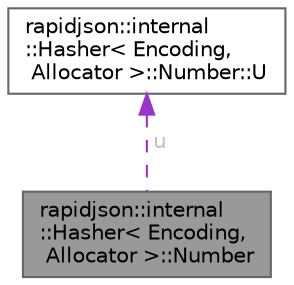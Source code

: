 digraph "rapidjson::internal::Hasher&lt; Encoding, Allocator &gt;::Number"
{
 // LATEX_PDF_SIZE
  bgcolor="transparent";
  edge [fontname=Helvetica,fontsize=10,labelfontname=Helvetica,labelfontsize=10];
  node [fontname=Helvetica,fontsize=10,shape=box,height=0.2,width=0.4];
  Node1 [id="Node000001",label="rapidjson::internal\l::Hasher\< Encoding,\l Allocator \>::Number",height=0.2,width=0.4,color="gray40", fillcolor="grey60", style="filled", fontcolor="black",tooltip=" "];
  Node2 -> Node1 [id="edge1_Node000001_Node000002",dir="back",color="darkorchid3",style="dashed",tooltip=" ",label=" u",fontcolor="grey" ];
  Node2 [id="Node000002",label="rapidjson::internal\l::Hasher\< Encoding,\l Allocator \>::Number::U",height=0.2,width=0.4,color="gray40", fillcolor="white", style="filled",URL="$unionrapidjson_1_1internal_1_1_hasher_1_1_number_1_1_u.html",tooltip=" "];
}
